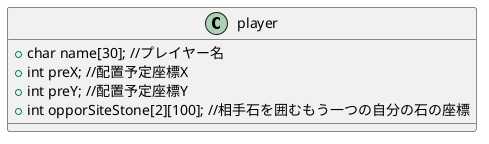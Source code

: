 @startuml structPlayer
class player{
	+char name[30]; //プレイヤー名
	+int preX; //配置予定座標X
	+int preY; //配置予定座標Y
	+int opporSiteStone[2][100]; //相手石を囲むもう一つの自分の石の座標
}
@enduml
